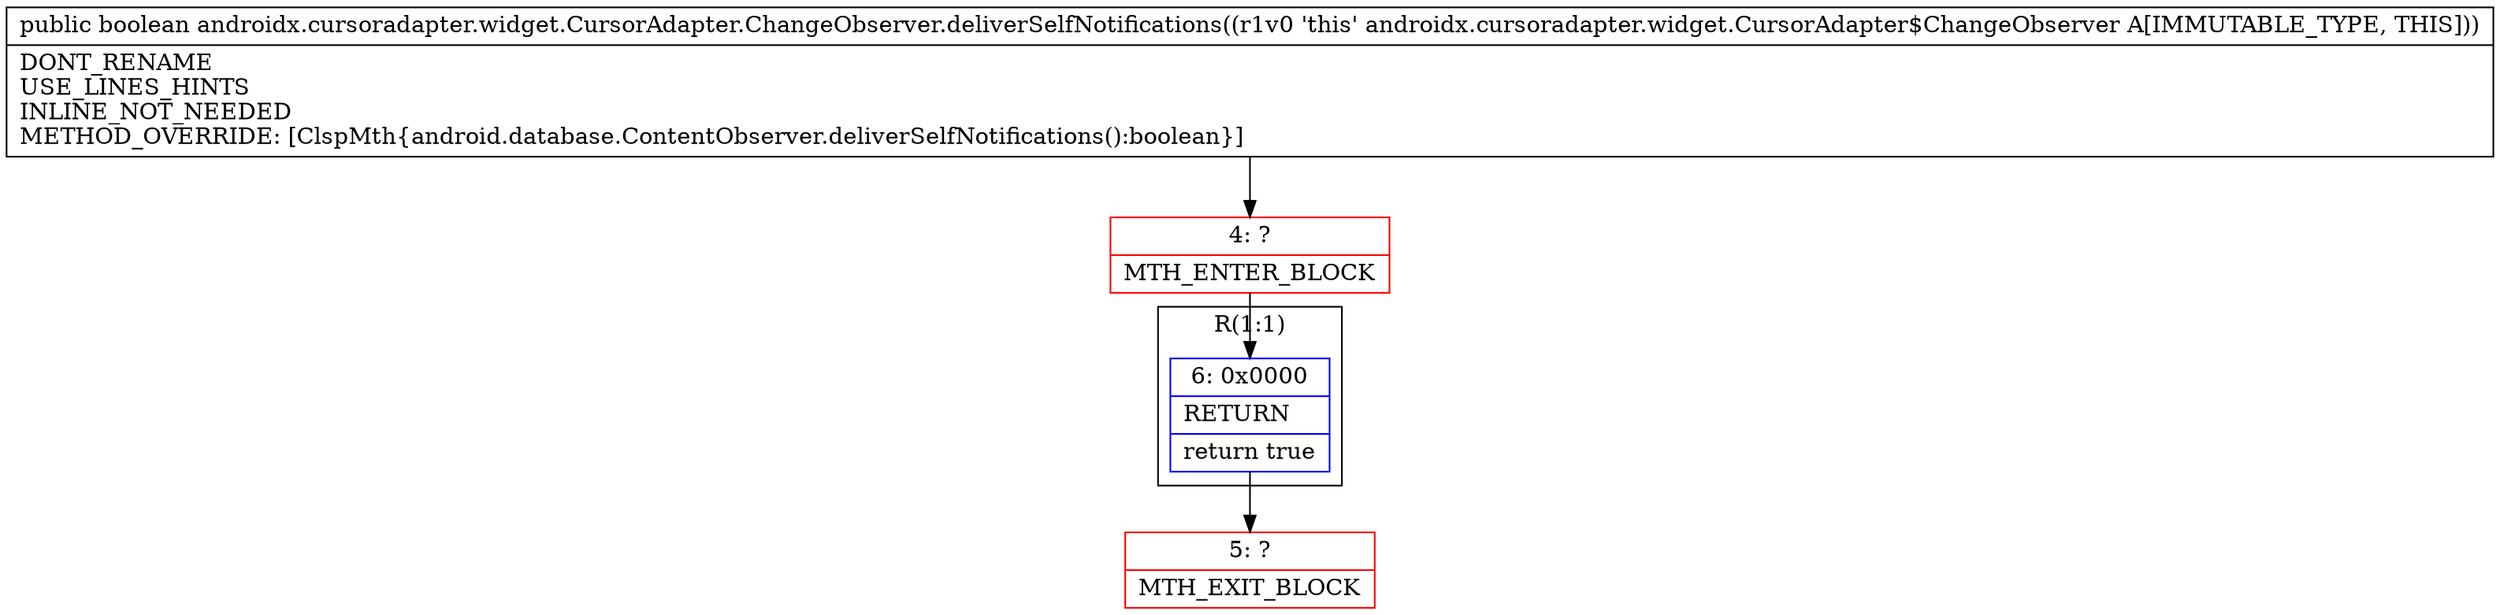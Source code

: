digraph "CFG forandroidx.cursoradapter.widget.CursorAdapter.ChangeObserver.deliverSelfNotifications()Z" {
subgraph cluster_Region_2107462377 {
label = "R(1:1)";
node [shape=record,color=blue];
Node_6 [shape=record,label="{6\:\ 0x0000|RETURN\l|return true\l}"];
}
Node_4 [shape=record,color=red,label="{4\:\ ?|MTH_ENTER_BLOCK\l}"];
Node_5 [shape=record,color=red,label="{5\:\ ?|MTH_EXIT_BLOCK\l}"];
MethodNode[shape=record,label="{public boolean androidx.cursoradapter.widget.CursorAdapter.ChangeObserver.deliverSelfNotifications((r1v0 'this' androidx.cursoradapter.widget.CursorAdapter$ChangeObserver A[IMMUTABLE_TYPE, THIS]))  | DONT_RENAME\lUSE_LINES_HINTS\lINLINE_NOT_NEEDED\lMETHOD_OVERRIDE: [ClspMth\{android.database.ContentObserver.deliverSelfNotifications():boolean\}]\l}"];
MethodNode -> Node_4;Node_6 -> Node_5;
Node_4 -> Node_6;
}

